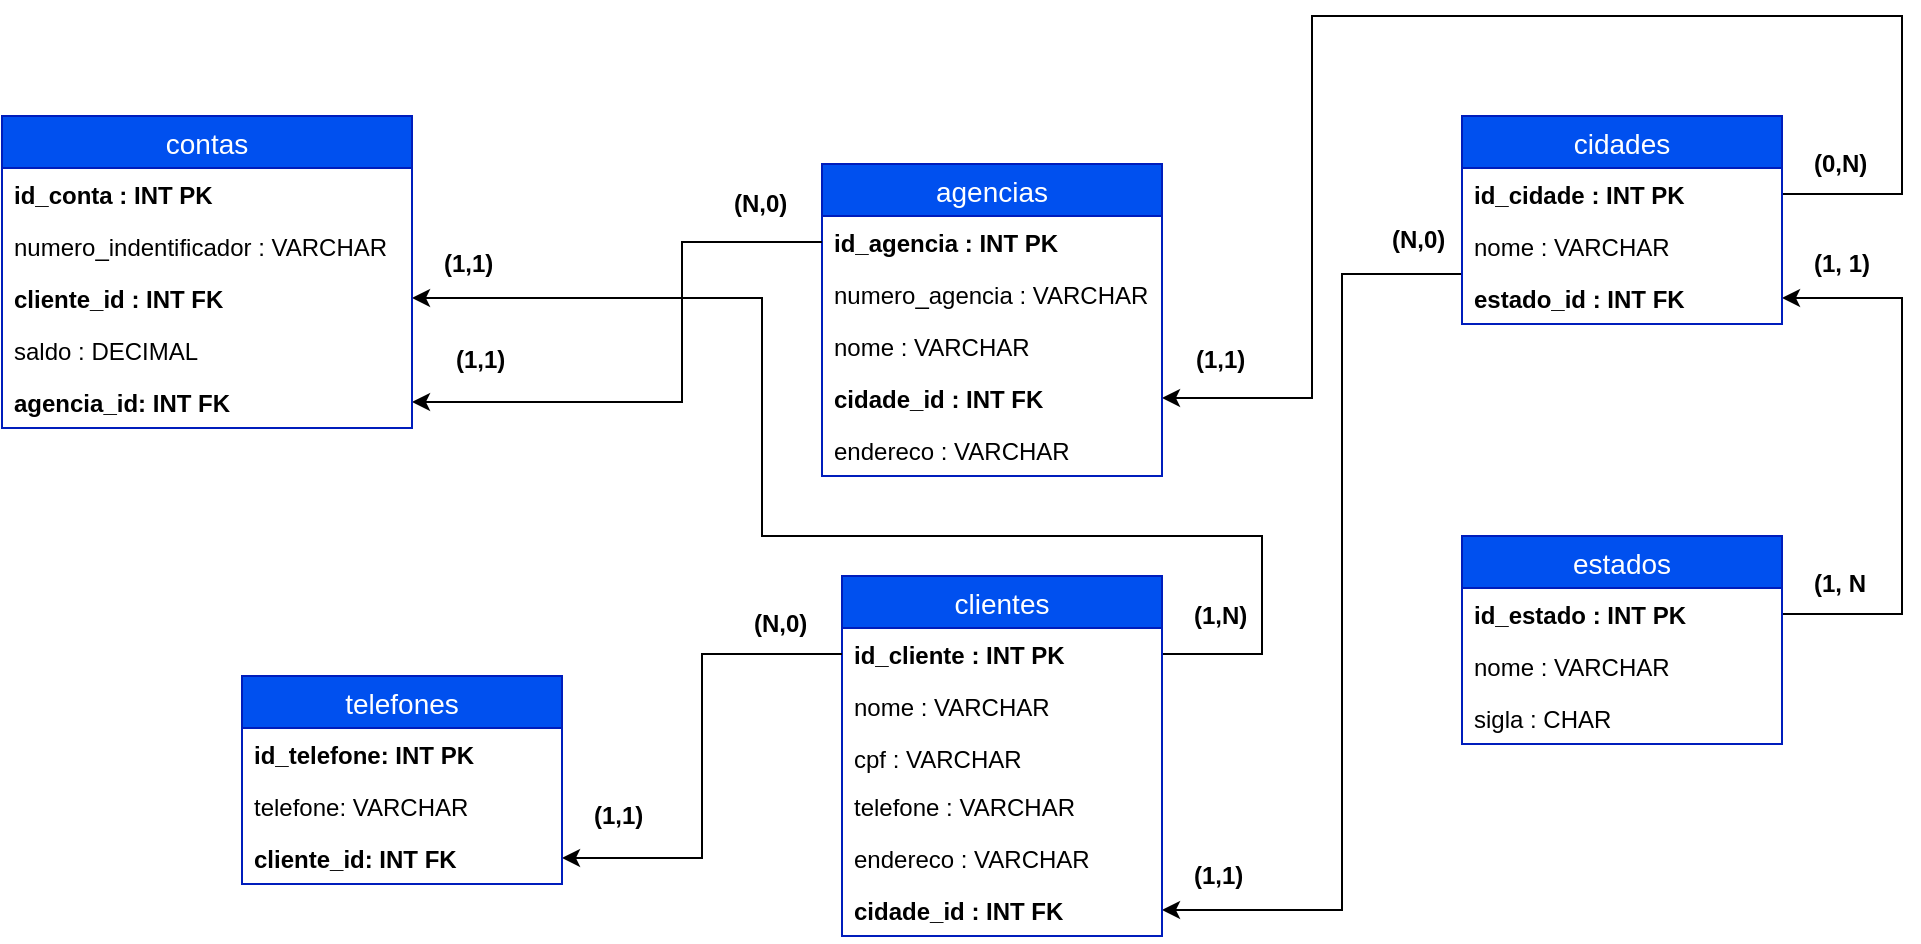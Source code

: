 <mxfile version="13.4.5" type="device"><diagram id="UBmzqGdp3GUOhxcuj-VN" name="Página-1"><mxGraphModel dx="1919" dy="494" grid="1" gridSize="10" guides="1" tooltips="1" connect="1" arrows="1" fold="1" page="1" pageScale="1" pageWidth="827" pageHeight="1169" math="0" shadow="0"><root><mxCell id="0"/><mxCell id="1" parent="0"/><mxCell id="E-vw_ZFD1mE-ZSS-g3Mq-20" style="edgeStyle=orthogonalEdgeStyle;rounded=0;orthogonalLoop=1;jettySize=auto;html=1;exitX=1;exitY=0.5;exitDx=0;exitDy=0;entryX=1;entryY=0.5;entryDx=0;entryDy=0;" parent="1" source="E-vw_ZFD1mE-ZSS-g3Mq-16" target="E-vw_ZFD1mE-ZSS-g3Mq-13" edge="1"><mxGeometry relative="1" as="geometry"><Array as="points"><mxPoint x="780" y="359"/><mxPoint x="780" y="201"/></Array></mxGeometry></mxCell><mxCell id="E-vw_ZFD1mE-ZSS-g3Mq-26" style="edgeStyle=orthogonalEdgeStyle;rounded=0;orthogonalLoop=1;jettySize=auto;html=1;exitX=1;exitY=0.5;exitDx=0;exitDy=0;entryX=1;entryY=0.5;entryDx=0;entryDy=0;" parent="1" source="E-vw_ZFD1mE-ZSS-g3Mq-11" target="E-vw_ZFD1mE-ZSS-g3Mq-14" edge="1"><mxGeometry relative="1" as="geometry"><Array as="points"><mxPoint x="780" y="149"/><mxPoint x="780" y="60"/><mxPoint x="485" y="60"/><mxPoint x="485" y="251"/></Array></mxGeometry></mxCell><mxCell id="E-vw_ZFD1mE-ZSS-g3Mq-40" style="edgeStyle=orthogonalEdgeStyle;rounded=0;orthogonalLoop=1;jettySize=auto;html=1;exitX=1;exitY=0.5;exitDx=0;exitDy=0;entryX=1;entryY=0.5;entryDx=0;entryDy=0;" parent="1" source="E-vw_ZFD1mE-ZSS-g3Mq-35" target="E-vw_ZFD1mE-ZSS-g3Mq-32" edge="1"><mxGeometry relative="1" as="geometry"><Array as="points"><mxPoint x="460" y="379"/><mxPoint x="460" y="320"/><mxPoint x="210" y="320"/><mxPoint x="210" y="201"/></Array></mxGeometry></mxCell><mxCell id="E-vw_ZFD1mE-ZSS-g3Mq-5" value="agencias" style="swimlane;fontStyle=0;childLayout=stackLayout;horizontal=1;startSize=26;horizontalStack=0;resizeParent=1;resizeParentMax=0;resizeLast=0;collapsible=1;marginBottom=0;align=center;fontSize=14;fillColor=#0050ef;strokeColor=#001DBC;fontColor=#ffffff;" parent="1" vertex="1"><mxGeometry x="240" y="134" width="170" height="156" as="geometry"/></mxCell><mxCell id="E-vw_ZFD1mE-ZSS-g3Mq-6" value="id_agencia : INT PK" style="text;strokeColor=none;fillColor=none;spacingLeft=4;spacingRight=4;overflow=hidden;rotatable=0;points=[[0,0.5],[1,0.5]];portConstraint=eastwest;fontSize=12;fontStyle=1" parent="E-vw_ZFD1mE-ZSS-g3Mq-5" vertex="1"><mxGeometry y="26" width="170" height="26" as="geometry"/></mxCell><mxCell id="E-vw_ZFD1mE-ZSS-g3Mq-7" value="numero_agencia : VARCHAR" style="text;strokeColor=none;fillColor=none;spacingLeft=4;spacingRight=4;overflow=hidden;rotatable=0;points=[[0,0.5],[1,0.5]];portConstraint=eastwest;fontSize=12;" parent="E-vw_ZFD1mE-ZSS-g3Mq-5" vertex="1"><mxGeometry y="52" width="170" height="26" as="geometry"/></mxCell><mxCell id="E-vw_ZFD1mE-ZSS-g3Mq-8" value="nome : VARCHAR" style="text;strokeColor=none;fillColor=none;spacingLeft=4;spacingRight=4;overflow=hidden;rotatable=0;points=[[0,0.5],[1,0.5]];portConstraint=eastwest;fontSize=12;" parent="E-vw_ZFD1mE-ZSS-g3Mq-5" vertex="1"><mxGeometry y="78" width="170" height="26" as="geometry"/></mxCell><mxCell id="E-vw_ZFD1mE-ZSS-g3Mq-14" value="cidade_id : INT FK" style="text;strokeColor=none;fillColor=none;spacingLeft=4;spacingRight=4;overflow=hidden;rotatable=0;points=[[0,0.5],[1,0.5]];portConstraint=eastwest;fontSize=12;fontStyle=1" parent="E-vw_ZFD1mE-ZSS-g3Mq-5" vertex="1"><mxGeometry y="104" width="170" height="26" as="geometry"/></mxCell><mxCell id="E-vw_ZFD1mE-ZSS-g3Mq-27" value="endereco : VARCHAR" style="text;strokeColor=none;fillColor=none;spacingLeft=4;spacingRight=4;overflow=hidden;rotatable=0;points=[[0,0.5],[1,0.5]];portConstraint=eastwest;fontSize=12;" parent="E-vw_ZFD1mE-ZSS-g3Mq-5" vertex="1"><mxGeometry y="130" width="170" height="26" as="geometry"/></mxCell><mxCell id="E-vw_ZFD1mE-ZSS-g3Mq-44" style="edgeStyle=orthogonalEdgeStyle;rounded=0;orthogonalLoop=1;jettySize=auto;html=1;exitX=0;exitY=0.5;exitDx=0;exitDy=0;entryX=1;entryY=0.5;entryDx=0;entryDy=0;" parent="1" source="E-vw_ZFD1mE-ZSS-g3Mq-11" target="E-vw_ZFD1mE-ZSS-g3Mq-43" edge="1"><mxGeometry relative="1" as="geometry"><Array as="points"><mxPoint x="500" y="189"/><mxPoint x="500" y="507"/></Array></mxGeometry></mxCell><mxCell id="E-vw_ZFD1mE-ZSS-g3Mq-34" value="clientes" style="swimlane;fontStyle=0;childLayout=stackLayout;horizontal=1;startSize=26;horizontalStack=0;resizeParent=1;resizeParentMax=0;resizeLast=0;collapsible=1;marginBottom=0;align=center;fontSize=14;fillColor=#0050ef;strokeColor=#001DBC;fontColor=#ffffff;" parent="1" vertex="1"><mxGeometry x="250" y="340" width="160" height="180" as="geometry"/></mxCell><mxCell id="E-vw_ZFD1mE-ZSS-g3Mq-35" value="id_cliente : INT PK" style="text;strokeColor=none;fillColor=none;spacingLeft=4;spacingRight=4;overflow=hidden;rotatable=0;points=[[0,0.5],[1,0.5]];portConstraint=eastwest;fontSize=12;fontStyle=1" parent="E-vw_ZFD1mE-ZSS-g3Mq-34" vertex="1"><mxGeometry y="26" width="160" height="26" as="geometry"/></mxCell><mxCell id="E-vw_ZFD1mE-ZSS-g3Mq-36" value="nome : VARCHAR" style="text;strokeColor=none;fillColor=none;spacingLeft=4;spacingRight=4;overflow=hidden;rotatable=0;points=[[0,0.5],[1,0.5]];portConstraint=eastwest;fontSize=12;" parent="E-vw_ZFD1mE-ZSS-g3Mq-34" vertex="1"><mxGeometry y="52" width="160" height="26" as="geometry"/></mxCell><mxCell id="E-vw_ZFD1mE-ZSS-g3Mq-37" value="cpf : VARCHAR" style="text;strokeColor=none;fillColor=none;spacingLeft=4;spacingRight=4;overflow=hidden;rotatable=0;points=[[0,0.5],[1,0.5]];portConstraint=eastwest;fontSize=12;" parent="E-vw_ZFD1mE-ZSS-g3Mq-34" vertex="1"><mxGeometry y="78" width="160" height="24" as="geometry"/></mxCell><mxCell id="E-vw_ZFD1mE-ZSS-g3Mq-38" value="telefone : VARCHAR" style="text;strokeColor=none;fillColor=none;spacingLeft=4;spacingRight=4;overflow=hidden;rotatable=0;points=[[0,0.5],[1,0.5]];portConstraint=eastwest;fontSize=12;" parent="E-vw_ZFD1mE-ZSS-g3Mq-34" vertex="1"><mxGeometry y="102" width="160" height="26" as="geometry"/></mxCell><mxCell id="E-vw_ZFD1mE-ZSS-g3Mq-39" value="endereco : VARCHAR" style="text;strokeColor=none;fillColor=none;spacingLeft=4;spacingRight=4;overflow=hidden;rotatable=0;points=[[0,0.5],[1,0.5]];portConstraint=eastwest;fontSize=12;" parent="E-vw_ZFD1mE-ZSS-g3Mq-34" vertex="1"><mxGeometry y="128" width="160" height="26" as="geometry"/></mxCell><mxCell id="E-vw_ZFD1mE-ZSS-g3Mq-43" value="cidade_id : INT FK" style="text;strokeColor=none;fillColor=none;spacingLeft=4;spacingRight=4;overflow=hidden;rotatable=0;points=[[0,0.5],[1,0.5]];portConstraint=eastwest;fontSize=12;fontStyle=1" parent="E-vw_ZFD1mE-ZSS-g3Mq-34" vertex="1"><mxGeometry y="154" width="160" height="26" as="geometry"/></mxCell><mxCell id="WNV1NCGSKiSqZ0-N-WOu-2" style="edgeStyle=orthogonalEdgeStyle;rounded=0;orthogonalLoop=1;jettySize=auto;html=1;exitX=0;exitY=0.5;exitDx=0;exitDy=0;entryX=1;entryY=0.5;entryDx=0;entryDy=0;" parent="1" source="E-vw_ZFD1mE-ZSS-g3Mq-6" target="WNV1NCGSKiSqZ0-N-WOu-1" edge="1"><mxGeometry relative="1" as="geometry"><Array as="points"><mxPoint x="170" y="173"/><mxPoint x="170" y="253"/></Array></mxGeometry></mxCell><mxCell id="WNV1NCGSKiSqZ0-N-WOu-7" style="edgeStyle=orthogonalEdgeStyle;rounded=0;orthogonalLoop=1;jettySize=auto;html=1;exitX=0;exitY=0.5;exitDx=0;exitDy=0;" parent="1" source="E-vw_ZFD1mE-ZSS-g3Mq-35" target="WNV1NCGSKiSqZ0-N-WOu-6" edge="1"><mxGeometry relative="1" as="geometry"/></mxCell><mxCell id="E-vw_ZFD1mE-ZSS-g3Mq-10" value="cidades" style="swimlane;fontStyle=0;childLayout=stackLayout;horizontal=1;startSize=26;horizontalStack=0;resizeParent=1;resizeParentMax=0;resizeLast=0;collapsible=1;marginBottom=0;align=center;fontSize=14;fillColor=#0050ef;strokeColor=#001DBC;fontColor=#ffffff;" parent="1" vertex="1"><mxGeometry x="560" y="110" width="160" height="104" as="geometry"/></mxCell><mxCell id="E-vw_ZFD1mE-ZSS-g3Mq-11" value="id_cidade : INT PK" style="text;strokeColor=none;fillColor=none;spacingLeft=4;spacingRight=4;overflow=hidden;rotatable=0;points=[[0,0.5],[1,0.5]];portConstraint=eastwest;fontSize=12;fontStyle=1" parent="E-vw_ZFD1mE-ZSS-g3Mq-10" vertex="1"><mxGeometry y="26" width="160" height="26" as="geometry"/></mxCell><mxCell id="E-vw_ZFD1mE-ZSS-g3Mq-12" value="nome : VARCHAR" style="text;strokeColor=none;fillColor=none;spacingLeft=4;spacingRight=4;overflow=hidden;rotatable=0;points=[[0,0.5],[1,0.5]];portConstraint=eastwest;fontSize=12;" parent="E-vw_ZFD1mE-ZSS-g3Mq-10" vertex="1"><mxGeometry y="52" width="160" height="26" as="geometry"/></mxCell><mxCell id="E-vw_ZFD1mE-ZSS-g3Mq-13" value="estado_id : INT FK" style="text;strokeColor=none;fillColor=none;spacingLeft=4;spacingRight=4;overflow=hidden;rotatable=0;points=[[0,0.5],[1,0.5]];portConstraint=eastwest;fontSize=12;fontStyle=1" parent="E-vw_ZFD1mE-ZSS-g3Mq-10" vertex="1"><mxGeometry y="78" width="160" height="26" as="geometry"/></mxCell><mxCell id="E-vw_ZFD1mE-ZSS-g3Mq-15" value="estados" style="swimlane;fontStyle=0;childLayout=stackLayout;horizontal=1;startSize=26;horizontalStack=0;resizeParent=1;resizeParentMax=0;resizeLast=0;collapsible=1;marginBottom=0;align=center;fontSize=14;fillColor=#0050ef;strokeColor=#001DBC;fontColor=#ffffff;" parent="1" vertex="1"><mxGeometry x="560" y="320" width="160" height="104" as="geometry"/></mxCell><mxCell id="E-vw_ZFD1mE-ZSS-g3Mq-16" value="id_estado : INT PK" style="text;strokeColor=none;fillColor=none;spacingLeft=4;spacingRight=4;overflow=hidden;rotatable=0;points=[[0,0.5],[1,0.5]];portConstraint=eastwest;fontSize=12;fontStyle=1" parent="E-vw_ZFD1mE-ZSS-g3Mq-15" vertex="1"><mxGeometry y="26" width="160" height="26" as="geometry"/></mxCell><mxCell id="E-vw_ZFD1mE-ZSS-g3Mq-17" value="nome : VARCHAR" style="text;strokeColor=none;fillColor=none;spacingLeft=4;spacingRight=4;overflow=hidden;rotatable=0;points=[[0,0.5],[1,0.5]];portConstraint=eastwest;fontSize=12;" parent="E-vw_ZFD1mE-ZSS-g3Mq-15" vertex="1"><mxGeometry y="52" width="160" height="26" as="geometry"/></mxCell><mxCell id="E-vw_ZFD1mE-ZSS-g3Mq-18" value="sigla : CHAR" style="text;strokeColor=none;fillColor=none;spacingLeft=4;spacingRight=4;overflow=hidden;rotatable=0;points=[[0,0.5],[1,0.5]];portConstraint=eastwest;fontSize=12;" parent="E-vw_ZFD1mE-ZSS-g3Mq-15" vertex="1"><mxGeometry y="78" width="160" height="26" as="geometry"/></mxCell><mxCell id="E-vw_ZFD1mE-ZSS-g3Mq-29" value="contas" style="swimlane;fontStyle=0;childLayout=stackLayout;horizontal=1;startSize=26;horizontalStack=0;resizeParent=1;resizeParentMax=0;resizeLast=0;collapsible=1;marginBottom=0;align=center;fontSize=14;fillColor=#0050ef;strokeColor=#001DBC;fontColor=#ffffff;" parent="1" vertex="1"><mxGeometry x="-170" y="110" width="205" height="156" as="geometry"/></mxCell><mxCell id="E-vw_ZFD1mE-ZSS-g3Mq-30" value="id_conta : INT PK" style="text;strokeColor=none;fillColor=none;spacingLeft=4;spacingRight=4;overflow=hidden;rotatable=0;points=[[0,0.5],[1,0.5]];portConstraint=eastwest;fontSize=12;fontStyle=1" parent="E-vw_ZFD1mE-ZSS-g3Mq-29" vertex="1"><mxGeometry y="26" width="205" height="26" as="geometry"/></mxCell><mxCell id="E-vw_ZFD1mE-ZSS-g3Mq-31" value="numero_indentificador : VARCHAR" style="text;strokeColor=none;fillColor=none;spacingLeft=4;spacingRight=4;overflow=hidden;rotatable=0;points=[[0,0.5],[1,0.5]];portConstraint=eastwest;fontSize=12;" parent="E-vw_ZFD1mE-ZSS-g3Mq-29" vertex="1"><mxGeometry y="52" width="205" height="26" as="geometry"/></mxCell><mxCell id="E-vw_ZFD1mE-ZSS-g3Mq-32" value="cliente_id : INT FK" style="text;strokeColor=none;fillColor=none;spacingLeft=4;spacingRight=4;overflow=hidden;rotatable=0;points=[[0,0.5],[1,0.5]];portConstraint=eastwest;fontSize=12;fontStyle=1" parent="E-vw_ZFD1mE-ZSS-g3Mq-29" vertex="1"><mxGeometry y="78" width="205" height="26" as="geometry"/></mxCell><mxCell id="E-vw_ZFD1mE-ZSS-g3Mq-33" value="saldo : DECIMAL" style="text;strokeColor=none;fillColor=none;spacingLeft=4;spacingRight=4;overflow=hidden;rotatable=0;points=[[0,0.5],[1,0.5]];portConstraint=eastwest;fontSize=12;" parent="E-vw_ZFD1mE-ZSS-g3Mq-29" vertex="1"><mxGeometry y="104" width="205" height="26" as="geometry"/></mxCell><mxCell id="WNV1NCGSKiSqZ0-N-WOu-1" value="agencia_id: INT FK" style="text;strokeColor=none;fillColor=none;spacingLeft=4;spacingRight=4;overflow=hidden;rotatable=0;points=[[0,0.5],[1,0.5]];portConstraint=eastwest;fontSize=12;fontStyle=1" parent="E-vw_ZFD1mE-ZSS-g3Mq-29" vertex="1"><mxGeometry y="130" width="205" height="26" as="geometry"/></mxCell><mxCell id="WNV1NCGSKiSqZ0-N-WOu-3" value="telefones" style="swimlane;fontStyle=0;childLayout=stackLayout;horizontal=1;startSize=26;horizontalStack=0;resizeParent=1;resizeParentMax=0;resizeLast=0;collapsible=1;marginBottom=0;align=center;fontSize=14;fillColor=#0050ef;strokeColor=#001DBC;fontColor=#ffffff;" parent="1" vertex="1"><mxGeometry x="-50" y="390" width="160" height="104" as="geometry"/></mxCell><mxCell id="WNV1NCGSKiSqZ0-N-WOu-4" value="id_telefone: INT PK" style="text;strokeColor=none;fillColor=none;spacingLeft=4;spacingRight=4;overflow=hidden;rotatable=0;points=[[0,0.5],[1,0.5]];portConstraint=eastwest;fontSize=12;fontStyle=1" parent="WNV1NCGSKiSqZ0-N-WOu-3" vertex="1"><mxGeometry y="26" width="160" height="26" as="geometry"/></mxCell><mxCell id="WNV1NCGSKiSqZ0-N-WOu-5" value="telefone: VARCHAR" style="text;strokeColor=none;fillColor=none;spacingLeft=4;spacingRight=4;overflow=hidden;rotatable=0;points=[[0,0.5],[1,0.5]];portConstraint=eastwest;fontSize=12;" parent="WNV1NCGSKiSqZ0-N-WOu-3" vertex="1"><mxGeometry y="52" width="160" height="26" as="geometry"/></mxCell><mxCell id="WNV1NCGSKiSqZ0-N-WOu-6" value="cliente_id: INT FK" style="text;strokeColor=none;fillColor=none;spacingLeft=4;spacingRight=4;overflow=hidden;rotatable=0;points=[[0,0.5],[1,0.5]];portConstraint=eastwest;fontSize=12;fontStyle=1" parent="WNV1NCGSKiSqZ0-N-WOu-3" vertex="1"><mxGeometry y="78" width="160" height="26" as="geometry"/></mxCell><mxCell id="JhDxDVHpDnIwXu0EWZuQ-35" value="(1, N )" style="text;strokeColor=none;fillColor=none;spacingLeft=4;spacingRight=4;overflow=hidden;rotatable=0;points=[[0,0.5],[1,0.5]];portConstraint=eastwest;fontSize=12;fontStyle=1" parent="1" vertex="1"><mxGeometry x="730" y="330" width="40" height="30" as="geometry"/></mxCell><mxCell id="JhDxDVHpDnIwXu0EWZuQ-36" value="(1, 1)" style="text;strokeColor=none;fillColor=none;spacingLeft=4;spacingRight=4;overflow=hidden;rotatable=0;points=[[0,0.5],[1,0.5]];portConstraint=eastwest;fontSize=12;fontStyle=1" parent="1" vertex="1"><mxGeometry x="730" y="170" width="40" height="30" as="geometry"/></mxCell><mxCell id="JhDxDVHpDnIwXu0EWZuQ-37" value="(N,0)" style="text;strokeColor=none;fillColor=none;spacingLeft=4;spacingRight=4;overflow=hidden;rotatable=0;points=[[0,0.5],[1,0.5]];portConstraint=eastwest;fontSize=12;fontStyle=1" parent="1" vertex="1"><mxGeometry x="519" y="158" width="40" height="30" as="geometry"/></mxCell><mxCell id="JhDxDVHpDnIwXu0EWZuQ-38" value="(0,N)" style="text;strokeColor=none;fillColor=none;spacingLeft=4;spacingRight=4;overflow=hidden;rotatable=0;points=[[0,0.5],[1,0.5]];portConstraint=eastwest;fontSize=12;fontStyle=1" parent="1" vertex="1"><mxGeometry x="730" y="120" width="40" height="30" as="geometry"/></mxCell><mxCell id="JhDxDVHpDnIwXu0EWZuQ-39" value="(1,1)" style="text;strokeColor=none;fillColor=none;spacingLeft=4;spacingRight=4;overflow=hidden;rotatable=0;points=[[0,0.5],[1,0.5]];portConstraint=eastwest;fontSize=12;fontStyle=1" parent="1" vertex="1"><mxGeometry x="420" y="476" width="40" height="30" as="geometry"/></mxCell><mxCell id="JhDxDVHpDnIwXu0EWZuQ-40" value="(1,1)" style="text;strokeColor=none;fillColor=none;spacingLeft=4;spacingRight=4;overflow=hidden;rotatable=0;points=[[0,0.5],[1,0.5]];portConstraint=eastwest;fontSize=12;fontStyle=1" parent="1" vertex="1"><mxGeometry x="421" y="218" width="40" height="30" as="geometry"/></mxCell><mxCell id="JhDxDVHpDnIwXu0EWZuQ-41" value="(1,N)" style="text;strokeColor=none;fillColor=none;spacingLeft=4;spacingRight=4;overflow=hidden;rotatable=0;points=[[0,0.5],[1,0.5]];portConstraint=eastwest;fontSize=12;fontStyle=1" parent="1" vertex="1"><mxGeometry x="420" y="346" width="40" height="30" as="geometry"/></mxCell><mxCell id="JhDxDVHpDnIwXu0EWZuQ-42" value="(1,1)" style="text;strokeColor=none;fillColor=none;spacingLeft=4;spacingRight=4;overflow=hidden;rotatable=0;points=[[0,0.5],[1,0.5]];portConstraint=eastwest;fontSize=12;fontStyle=1" parent="1" vertex="1"><mxGeometry x="45" y="170" width="40" height="30" as="geometry"/></mxCell><mxCell id="JhDxDVHpDnIwXu0EWZuQ-43" value="(N,0)" style="text;strokeColor=none;fillColor=none;spacingLeft=4;spacingRight=4;overflow=hidden;rotatable=0;points=[[0,0.5],[1,0.5]];portConstraint=eastwest;fontSize=12;fontStyle=1" parent="1" vertex="1"><mxGeometry x="190" y="140" width="40" height="30" as="geometry"/></mxCell><mxCell id="JhDxDVHpDnIwXu0EWZuQ-44" value="(1,1)" style="text;strokeColor=none;fillColor=none;spacingLeft=4;spacingRight=4;overflow=hidden;rotatable=0;points=[[0,0.5],[1,0.5]];portConstraint=eastwest;fontSize=12;fontStyle=1" parent="1" vertex="1"><mxGeometry x="51" y="218" width="40" height="30" as="geometry"/></mxCell><mxCell id="JhDxDVHpDnIwXu0EWZuQ-45" value="(N,0)" style="text;strokeColor=none;fillColor=none;spacingLeft=4;spacingRight=4;overflow=hidden;rotatable=0;points=[[0,0.5],[1,0.5]];portConstraint=eastwest;fontSize=12;fontStyle=1" parent="1" vertex="1"><mxGeometry x="200" y="350" width="40" height="30" as="geometry"/></mxCell><mxCell id="JhDxDVHpDnIwXu0EWZuQ-47" value="(1,1)" style="text;strokeColor=none;fillColor=none;spacingLeft=4;spacingRight=4;overflow=hidden;rotatable=0;points=[[0,0.5],[1,0.5]];portConstraint=eastwest;fontSize=12;fontStyle=1" parent="1" vertex="1"><mxGeometry x="120" y="446" width="40" height="30" as="geometry"/></mxCell></root></mxGraphModel></diagram></mxfile>